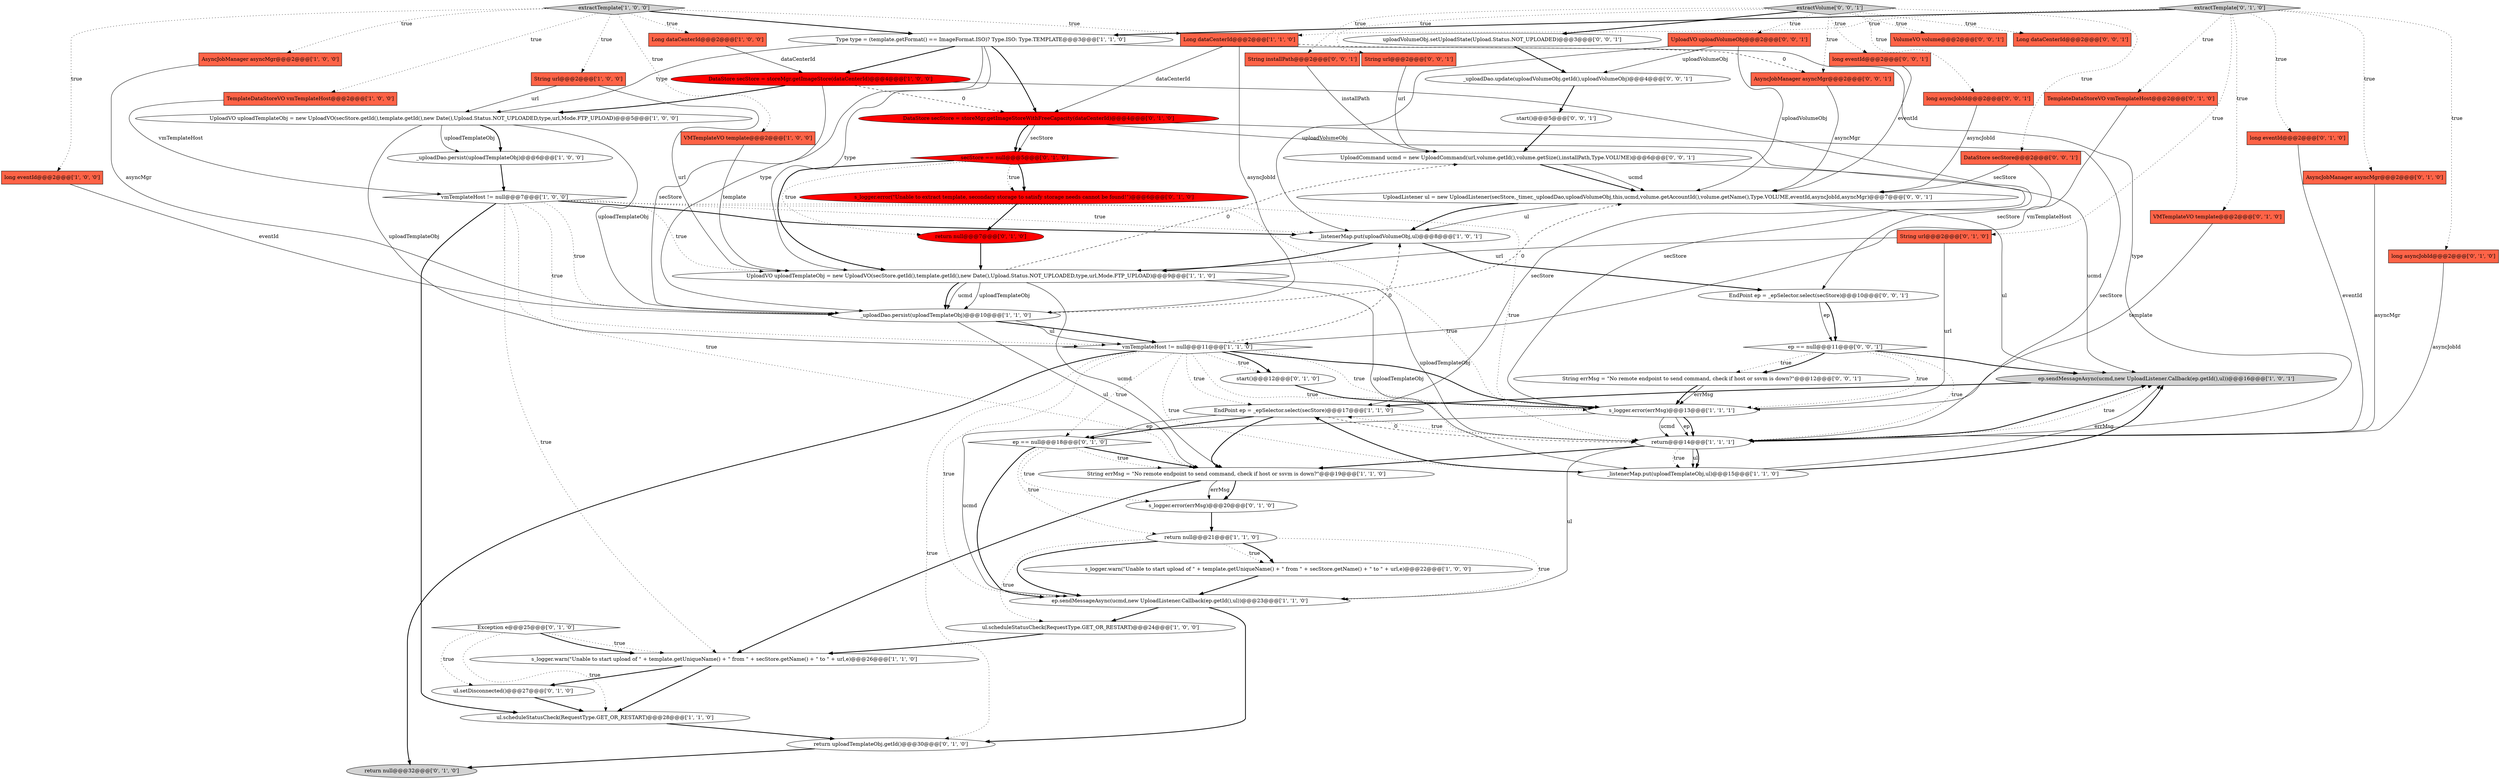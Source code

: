 digraph {
55 [style = filled, label = "String url@@@2@@@['0', '0', '1']", fillcolor = tomato, shape = box image = "AAA0AAABBB3BBB"];
53 [style = filled, label = "UploadCommand ucmd = new UploadCommand(url,volume.getId(),volume.getSize(),installPath,Type.VOLUME)@@@6@@@['0', '0', '1']", fillcolor = white, shape = ellipse image = "AAA0AAABBB3BBB"];
10 [style = filled, label = "DataStore secStore = storeMgr.getImageStore(dataCenterId)@@@4@@@['1', '0', '0']", fillcolor = red, shape = ellipse image = "AAA1AAABBB1BBB"];
44 [style = filled, label = "TemplateDataStoreVO vmTemplateHost@@@2@@@['0', '1', '0']", fillcolor = tomato, shape = box image = "AAA0AAABBB2BBB"];
15 [style = filled, label = "s_logger.error(errMsg)@@@13@@@['1', '1', '1']", fillcolor = white, shape = ellipse image = "AAA0AAABBB1BBB"];
32 [style = filled, label = "secStore == null@@@5@@@['0', '1', '0']", fillcolor = red, shape = diamond image = "AAA1AAABBB2BBB"];
58 [style = filled, label = "VolumeVO volume@@@2@@@['0', '0', '1']", fillcolor = tomato, shape = box image = "AAA0AAABBB3BBB"];
61 [style = filled, label = "start()@@@5@@@['0', '0', '1']", fillcolor = white, shape = ellipse image = "AAA0AAABBB3BBB"];
2 [style = filled, label = "ep.sendMessageAsync(ucmd,new UploadListener.Callback(ep.getId(),ul))@@@23@@@['1', '1', '0']", fillcolor = white, shape = ellipse image = "AAA0AAABBB1BBB"];
9 [style = filled, label = "AsyncJobManager asyncMgr@@@2@@@['1', '0', '0']", fillcolor = tomato, shape = box image = "AAA0AAABBB1BBB"];
36 [style = filled, label = "long eventId@@@2@@@['0', '1', '0']", fillcolor = tomato, shape = box image = "AAA0AAABBB2BBB"];
16 [style = filled, label = "UploadVO uploadTemplateObj = new UploadVO(secStore.getId(),template.getId(),new Date(),Upload.Status.NOT_UPLOADED,type,url,Mode.FTP_UPLOAD)@@@9@@@['1', '1', '0']", fillcolor = white, shape = ellipse image = "AAA0AAABBB1BBB"];
11 [style = filled, label = "vmTemplateHost != null@@@7@@@['1', '0', '0']", fillcolor = white, shape = diamond image = "AAA0AAABBB1BBB"];
54 [style = filled, label = "UploadVO uploadVolumeObj@@@2@@@['0', '0', '1']", fillcolor = tomato, shape = box image = "AAA0AAABBB3BBB"];
3 [style = filled, label = "_uploadDao.persist(uploadTemplateObj)@@@10@@@['1', '1', '0']", fillcolor = white, shape = ellipse image = "AAA0AAABBB1BBB"];
33 [style = filled, label = "start()@@@12@@@['0', '1', '0']", fillcolor = white, shape = ellipse image = "AAA0AAABBB2BBB"];
64 [style = filled, label = "AsyncJobManager asyncMgr@@@2@@@['0', '0', '1']", fillcolor = tomato, shape = box image = "AAA0AAABBB3BBB"];
52 [style = filled, label = "long eventId@@@2@@@['0', '0', '1']", fillcolor = tomato, shape = box image = "AAA0AAABBB3BBB"];
56 [style = filled, label = "UploadListener ul = new UploadListener(secStore,_timer,_uploadDao,uploadVolumeObj,this,ucmd,volume.getAccountId(),volume.getName(),Type.VOLUME,eventId,asyncJobId,asyncMgr)@@@7@@@['0', '0', '1']", fillcolor = white, shape = ellipse image = "AAA0AAABBB3BBB"];
5 [style = filled, label = "ep.sendMessageAsync(ucmd,new UploadListener.Callback(ep.getId(),ul))@@@16@@@['1', '0', '1']", fillcolor = lightgray, shape = ellipse image = "AAA0AAABBB1BBB"];
0 [style = filled, label = "TemplateDataStoreVO vmTemplateHost@@@2@@@['1', '0', '0']", fillcolor = tomato, shape = box image = "AAA0AAABBB1BBB"];
6 [style = filled, label = "ul.scheduleStatusCheck(RequestType.GET_OR_RESTART)@@@24@@@['1', '0', '0']", fillcolor = white, shape = ellipse image = "AAA0AAABBB1BBB"];
13 [style = filled, label = "Type type = (template.getFormat() == ImageFormat.ISO)? Type.ISO: Type.TEMPLATE@@@3@@@['1', '1', '0']", fillcolor = white, shape = ellipse image = "AAA0AAABBB1BBB"];
21 [style = filled, label = "UploadVO uploadTemplateObj = new UploadVO(secStore.getId(),template.getId(),new Date(),Upload.Status.NOT_UPLOADED,type,url,Mode.FTP_UPLOAD)@@@5@@@['1', '0', '0']", fillcolor = white, shape = ellipse image = "AAA0AAABBB1BBB"];
28 [style = filled, label = "s_logger.warn(\"Unable to start upload of \" + template.getUniqueName() + \" from \" + secStore.getName() + \" to \" + url,e)@@@22@@@['1', '0', '0']", fillcolor = white, shape = ellipse image = "AAA0AAABBB1BBB"];
40 [style = filled, label = "s_logger.error(\"Unable to extract template, secondary storage to satisfy storage needs cannot be found!\")@@@6@@@['0', '1', '0']", fillcolor = red, shape = ellipse image = "AAA1AAABBB2BBB"];
45 [style = filled, label = "AsyncJobManager asyncMgr@@@2@@@['0', '1', '0']", fillcolor = tomato, shape = box image = "AAA0AAABBB2BBB"];
60 [style = filled, label = "uploadVolumeObj.setUploadState(Upload.Status.NOT_UPLOADED)@@@3@@@['0', '0', '1']", fillcolor = white, shape = ellipse image = "AAA0AAABBB3BBB"];
49 [style = filled, label = "DataStore secStore@@@2@@@['0', '0', '1']", fillcolor = tomato, shape = box image = "AAA0AAABBB3BBB"];
23 [style = filled, label = "VMTemplateVO template@@@2@@@['1', '0', '0']", fillcolor = tomato, shape = box image = "AAA0AAABBB1BBB"];
24 [style = filled, label = "long eventId@@@2@@@['1', '0', '0']", fillcolor = tomato, shape = box image = "AAA0AAABBB1BBB"];
31 [style = filled, label = "ul.setDisconnected()@@@27@@@['0', '1', '0']", fillcolor = white, shape = ellipse image = "AAA0AAABBB2BBB"];
17 [style = filled, label = "return null@@@21@@@['1', '1', '0']", fillcolor = white, shape = ellipse image = "AAA0AAABBB1BBB"];
29 [style = filled, label = "return uploadTemplateObj.getId()@@@30@@@['0', '1', '0']", fillcolor = white, shape = ellipse image = "AAA0AAABBB2BBB"];
62 [style = filled, label = "Long dataCenterId@@@2@@@['0', '0', '1']", fillcolor = tomato, shape = box image = "AAA0AAABBB3BBB"];
26 [style = filled, label = "return@@@14@@@['1', '1', '1']", fillcolor = white, shape = ellipse image = "AAA0AAABBB1BBB"];
51 [style = filled, label = "_uploadDao.update(uploadVolumeObj.getId(),uploadVolumeObj)@@@4@@@['0', '0', '1']", fillcolor = white, shape = ellipse image = "AAA0AAABBB3BBB"];
25 [style = filled, label = "Long dataCenterId@@@2@@@['1', '1', '0']", fillcolor = tomato, shape = box image = "AAA0AAABBB1BBB"];
1 [style = filled, label = "Long dataCenterId@@@2@@@['1', '0', '0']", fillcolor = tomato, shape = box image = "AAA0AAABBB1BBB"];
4 [style = filled, label = "ul.scheduleStatusCheck(RequestType.GET_OR_RESTART)@@@28@@@['1', '1', '0']", fillcolor = white, shape = ellipse image = "AAA0AAABBB1BBB"];
12 [style = filled, label = "_listenerMap.put(uploadVolumeObj,ul)@@@8@@@['1', '0', '1']", fillcolor = white, shape = ellipse image = "AAA0AAABBB1BBB"];
39 [style = filled, label = "s_logger.error(errMsg)@@@20@@@['0', '1', '0']", fillcolor = white, shape = ellipse image = "AAA0AAABBB2BBB"];
46 [style = filled, label = "ep == null@@@18@@@['0', '1', '0']", fillcolor = white, shape = diamond image = "AAA0AAABBB2BBB"];
47 [style = filled, label = "EndPoint ep = _epSelector.select(secStore)@@@10@@@['0', '0', '1']", fillcolor = white, shape = ellipse image = "AAA0AAABBB3BBB"];
43 [style = filled, label = "String url@@@2@@@['0', '1', '0']", fillcolor = tomato, shape = box image = "AAA0AAABBB2BBB"];
48 [style = filled, label = "String errMsg = \"No remote endpoint to send command, check if host or ssvm is down?\"@@@12@@@['0', '0', '1']", fillcolor = white, shape = ellipse image = "AAA0AAABBB3BBB"];
37 [style = filled, label = "Exception e@@@25@@@['0', '1', '0']", fillcolor = white, shape = diamond image = "AAA0AAABBB2BBB"];
57 [style = filled, label = "ep == null@@@11@@@['0', '0', '1']", fillcolor = white, shape = diamond image = "AAA0AAABBB3BBB"];
18 [style = filled, label = "_listenerMap.put(uploadTemplateObj,ul)@@@15@@@['1', '1', '0']", fillcolor = white, shape = ellipse image = "AAA0AAABBB1BBB"];
34 [style = filled, label = "DataStore secStore = storeMgr.getImageStoreWithFreeCapacity(dataCenterId)@@@4@@@['0', '1', '0']", fillcolor = red, shape = ellipse image = "AAA1AAABBB2BBB"];
35 [style = filled, label = "VMTemplateVO template@@@2@@@['0', '1', '0']", fillcolor = tomato, shape = box image = "AAA0AAABBB2BBB"];
30 [style = filled, label = "return null@@@7@@@['0', '1', '0']", fillcolor = red, shape = ellipse image = "AAA1AAABBB2BBB"];
14 [style = filled, label = "_uploadDao.persist(uploadTemplateObj)@@@6@@@['1', '0', '0']", fillcolor = white, shape = ellipse image = "AAA0AAABBB1BBB"];
7 [style = filled, label = "String url@@@2@@@['1', '0', '0']", fillcolor = tomato, shape = box image = "AAA0AAABBB1BBB"];
8 [style = filled, label = "String errMsg = \"No remote endpoint to send command, check if host or ssvm is down?\"@@@19@@@['1', '1', '0']", fillcolor = white, shape = ellipse image = "AAA0AAABBB1BBB"];
42 [style = filled, label = "long asyncJobId@@@2@@@['0', '1', '0']", fillcolor = tomato, shape = box image = "AAA0AAABBB2BBB"];
50 [style = filled, label = "extractVolume['0', '0', '1']", fillcolor = lightgray, shape = diamond image = "AAA0AAABBB3BBB"];
63 [style = filled, label = "long asyncJobId@@@2@@@['0', '0', '1']", fillcolor = tomato, shape = box image = "AAA0AAABBB3BBB"];
38 [style = filled, label = "extractTemplate['0', '1', '0']", fillcolor = lightgray, shape = diamond image = "AAA0AAABBB2BBB"];
27 [style = filled, label = "vmTemplateHost != null@@@11@@@['1', '1', '0']", fillcolor = white, shape = diamond image = "AAA0AAABBB1BBB"];
20 [style = filled, label = "EndPoint ep = _epSelector.select(secStore)@@@17@@@['1', '1', '0']", fillcolor = white, shape = ellipse image = "AAA0AAABBB1BBB"];
19 [style = filled, label = "extractTemplate['1', '0', '0']", fillcolor = lightgray, shape = diamond image = "AAA0AAABBB1BBB"];
59 [style = filled, label = "String installPath@@@2@@@['0', '0', '1']", fillcolor = tomato, shape = box image = "AAA0AAABBB3BBB"];
22 [style = filled, label = "s_logger.warn(\"Unable to start upload of \" + template.getUniqueName() + \" from \" + secStore.getName() + \" to \" + url,e)@@@26@@@['1', '1', '0']", fillcolor = white, shape = ellipse image = "AAA0AAABBB1BBB"];
41 [style = filled, label = "return null@@@32@@@['0', '1', '0']", fillcolor = lightgray, shape = ellipse image = "AAA0AAABBB2BBB"];
5->20 [style = bold, label=""];
6->22 [style = bold, label=""];
17->6 [style = dotted, label="true"];
2->6 [style = bold, label=""];
50->52 [style = dotted, label="true"];
27->33 [style = dotted, label="true"];
10->34 [style = dashed, label="0"];
25->3 [style = solid, label="asyncJobId"];
46->2 [style = bold, label=""];
11->12 [style = dotted, label="true"];
34->32 [style = solid, label="secStore"];
15->26 [style = solid, label="ucmd"];
56->12 [style = bold, label=""];
27->2 [style = dotted, label="true"];
27->15 [style = dotted, label="true"];
26->2 [style = solid, label="ul"];
36->26 [style = solid, label="eventId"];
27->15 [style = bold, label=""];
3->27 [style = bold, label=""];
22->4 [style = bold, label=""];
37->31 [style = dotted, label="true"];
0->11 [style = solid, label="vmTemplateHost"];
12->47 [style = bold, label=""];
57->15 [style = dotted, label="true"];
50->62 [style = dotted, label="true"];
16->18 [style = solid, label="uploadTemplateObj"];
50->64 [style = dotted, label="true"];
51->61 [style = bold, label=""];
21->27 [style = solid, label="uploadTemplateObj"];
42->26 [style = solid, label="asyncJobId"];
32->30 [style = dotted, label="true"];
57->48 [style = dotted, label="true"];
34->20 [style = solid, label="secStore"];
34->32 [style = bold, label=""];
11->8 [style = dotted, label="true"];
17->2 [style = dotted, label="true"];
44->27 [style = solid, label="vmTemplateHost"];
27->33 [style = bold, label=""];
34->26 [style = solid, label="secStore"];
43->15 [style = solid, label="url"];
8->39 [style = bold, label=""];
11->15 [style = dotted, label="true"];
27->18 [style = dotted, label="true"];
14->11 [style = bold, label=""];
54->51 [style = solid, label="uploadVolumeObj"];
20->26 [style = dashed, label="0"];
60->51 [style = bold, label=""];
50->55 [style = dotted, label="true"];
16->3 [style = bold, label=""];
16->26 [style = solid, label="uploadTemplateObj"];
18->5 [style = solid, label="errMsg"];
13->34 [style = bold, label=""];
27->12 [style = dashed, label="0"];
13->3 [style = solid, label="type"];
21->3 [style = solid, label="uploadTemplateObj"];
33->15 [style = bold, label=""];
13->21 [style = solid, label="type"];
47->57 [style = solid, label="ep"];
23->16 [style = solid, label="template"];
3->27 [style = solid, label="ul"];
3->56 [style = dashed, label="0"];
15->2 [style = solid, label="ucmd"];
31->4 [style = bold, label=""];
26->20 [style = dotted, label="true"];
11->12 [style = bold, label=""];
10->21 [style = bold, label=""];
50->59 [style = dotted, label="true"];
3->8 [style = solid, label="ul"];
48->15 [style = solid, label="errMsg"];
11->26 [style = dotted, label="true"];
8->22 [style = bold, label=""];
47->57 [style = bold, label=""];
18->20 [style = bold, label=""];
20->8 [style = bold, label=""];
37->4 [style = dotted, label="true"];
9->3 [style = solid, label="asyncMgr"];
19->13 [style = bold, label=""];
17->2 [style = bold, label=""];
27->29 [style = dotted, label="true"];
19->0 [style = dotted, label="true"];
27->20 [style = dotted, label="true"];
7->16 [style = solid, label="url"];
57->5 [style = bold, label=""];
19->9 [style = dotted, label="true"];
7->21 [style = solid, label="url"];
11->16 [style = dotted, label="true"];
13->16 [style = solid, label="type"];
26->18 [style = dotted, label="true"];
53->56 [style = bold, label=""];
56->12 [style = solid, label="ul"];
35->15 [style = solid, label="template"];
26->18 [style = solid, label="ul"];
55->53 [style = solid, label="url"];
24->3 [style = solid, label="eventId"];
38->42 [style = dotted, label="true"];
50->49 [style = dotted, label="true"];
13->10 [style = bold, label=""];
19->1 [style = dotted, label="true"];
13->26 [style = solid, label="type"];
53->56 [style = solid, label="ucmd"];
50->54 [style = dotted, label="true"];
11->4 [style = bold, label=""];
63->56 [style = solid, label="asyncJobId"];
26->8 [style = bold, label=""];
4->29 [style = bold, label=""];
38->44 [style = dotted, label="true"];
46->8 [style = dotted, label="true"];
19->7 [style = dotted, label="true"];
16->3 [style = solid, label="ucmd"];
32->16 [style = bold, label=""];
19->24 [style = dotted, label="true"];
38->25 [style = dotted, label="true"];
16->53 [style = dashed, label="0"];
37->22 [style = bold, label=""];
11->27 [style = dotted, label="true"];
50->60 [style = bold, label=""];
27->46 [style = dotted, label="true"];
39->17 [style = bold, label=""];
54->12 [style = solid, label="uploadVolumeObj"];
32->40 [style = bold, label=""];
46->8 [style = bold, label=""];
17->28 [style = dotted, label="true"];
37->22 [style = dotted, label="true"];
15->26 [style = solid, label="ep"];
49->56 [style = solid, label="secStore"];
50->63 [style = dotted, label="true"];
1->10 [style = solid, label="dataCenterId"];
40->30 [style = bold, label=""];
21->14 [style = solid, label="uploadTemplateObj"];
38->45 [style = dotted, label="true"];
11->3 [style = dotted, label="true"];
38->36 [style = dotted, label="true"];
21->14 [style = bold, label=""];
19->25 [style = dotted, label="true"];
49->47 [style = solid, label="secStore"];
26->5 [style = bold, label=""];
64->56 [style = solid, label="asyncMgr"];
25->64 [style = dashed, label="0"];
27->26 [style = dotted, label="true"];
8->39 [style = solid, label="errMsg"];
29->41 [style = bold, label=""];
43->16 [style = solid, label="url"];
20->46 [style = bold, label=""];
16->8 [style = solid, label="ucmd"];
22->31 [style = bold, label=""];
10->15 [style = solid, label="secStore"];
19->23 [style = dotted, label="true"];
25->34 [style = solid, label="dataCenterId"];
12->16 [style = bold, label=""];
10->3 [style = solid, label="secStore"];
32->40 [style = dotted, label="true"];
11->22 [style = dotted, label="true"];
45->26 [style = solid, label="asyncMgr"];
16->3 [style = solid, label="uploadTemplateObj"];
15->26 [style = bold, label=""];
57->48 [style = bold, label=""];
28->2 [style = bold, label=""];
46->17 [style = dotted, label="true"];
17->28 [style = bold, label=""];
61->53 [style = bold, label=""];
38->43 [style = dotted, label="true"];
56->5 [style = solid, label="ul"];
38->35 [style = dotted, label="true"];
18->5 [style = bold, label=""];
20->46 [style = solid, label="ep"];
50->58 [style = dotted, label="true"];
27->41 [style = bold, label=""];
48->15 [style = bold, label=""];
46->39 [style = dotted, label="true"];
57->26 [style = dotted, label="true"];
54->56 [style = solid, label="uploadVolumeObj"];
53->5 [style = solid, label="ucmd"];
59->53 [style = solid, label="installPath"];
30->16 [style = bold, label=""];
2->29 [style = bold, label=""];
38->13 [style = bold, label=""];
26->5 [style = dotted, label="true"];
52->56 [style = solid, label="eventId"];
26->18 [style = bold, label=""];
}
